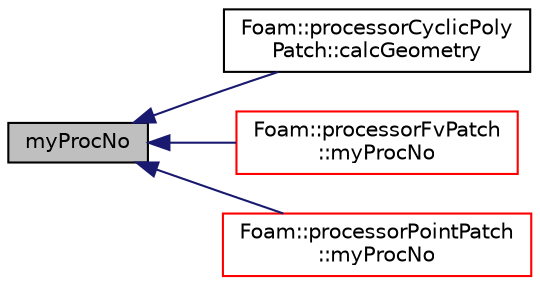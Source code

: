 digraph "myProcNo"
{
  bgcolor="transparent";
  edge [fontname="Helvetica",fontsize="10",labelfontname="Helvetica",labelfontsize="10"];
  node [fontname="Helvetica",fontsize="10",shape=record];
  rankdir="LR";
  Node1 [label="myProcNo",height=0.2,width=0.4,color="black", fillcolor="grey75", style="filled", fontcolor="black"];
  Node1 -> Node2 [dir="back",color="midnightblue",fontsize="10",style="solid",fontname="Helvetica"];
  Node2 [label="Foam::processorCyclicPoly\lPatch::calcGeometry",height=0.2,width=0.4,color="black",URL="$a02022.html#a99ee15e7e7eff38649dece8470111742",tooltip="Calculate the patch geometry with externally. "];
  Node1 -> Node3 [dir="back",color="midnightblue",fontsize="10",style="solid",fontname="Helvetica"];
  Node3 [label="Foam::processorFvPatch\l::myProcNo",height=0.2,width=0.4,color="red",URL="$a02024.html#a5d9164f5561f6b0bd0e2cefea9d6e2d7",tooltip="Return processor number. "];
  Node1 -> Node4 [dir="back",color="midnightblue",fontsize="10",style="solid",fontname="Helvetica"];
  Node4 [label="Foam::processorPointPatch\l::myProcNo",height=0.2,width=0.4,color="red",URL="$a02032.html#a0919619296c5ba18a29b8061adc70f34",tooltip="Return processor number. "];
}
